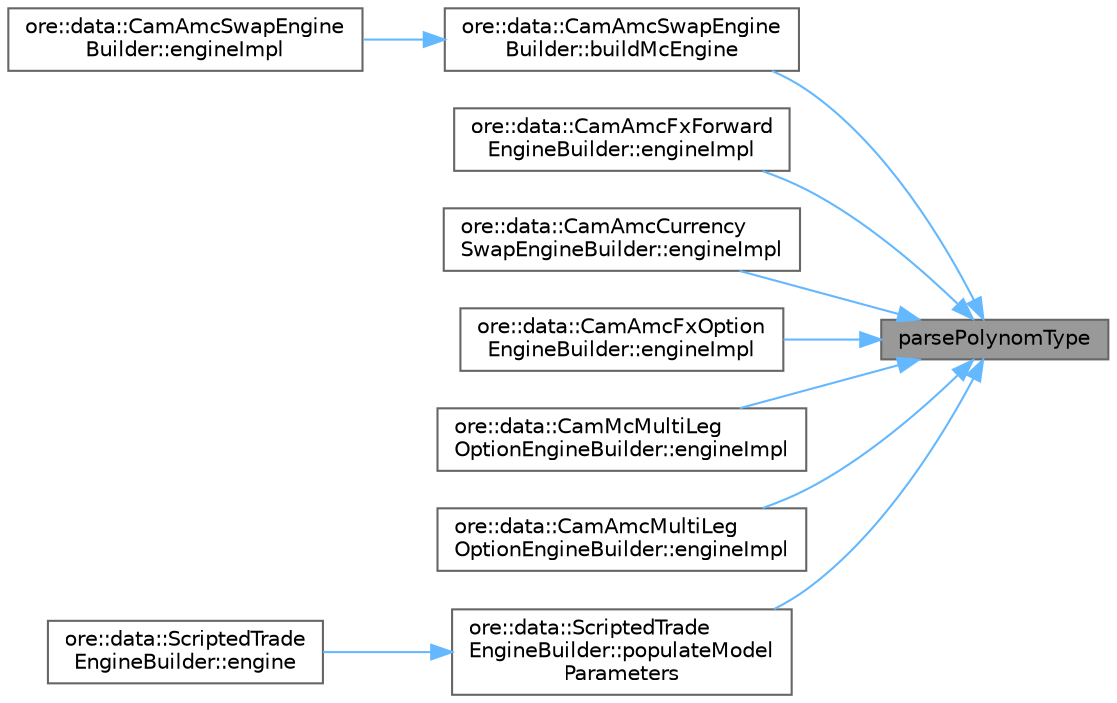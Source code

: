 digraph "parsePolynomType"
{
 // INTERACTIVE_SVG=YES
 // LATEX_PDF_SIZE
  bgcolor="transparent";
  edge [fontname=Helvetica,fontsize=10,labelfontname=Helvetica,labelfontsize=10];
  node [fontname=Helvetica,fontsize=10,shape=box,height=0.2,width=0.4];
  rankdir="RL";
  Node1 [label="parsePolynomType",height=0.2,width=0.4,color="gray40", fillcolor="grey60", style="filled", fontcolor="black",tooltip="Convert text to QuantLib::LsmBasisSystem::PolynomialType."];
  Node1 -> Node2 [dir="back",color="steelblue1",style="solid"];
  Node2 [label="ore::data::CamAmcSwapEngine\lBuilder::buildMcEngine",height=0.2,width=0.4,color="grey40", fillcolor="white", style="filled",URL="$classore_1_1data_1_1_cam_amc_swap_engine_builder.html#ad9a270ae4b2b4543aa16a93fb573b10d",tooltip=" "];
  Node2 -> Node3 [dir="back",color="steelblue1",style="solid"];
  Node3 [label="ore::data::CamAmcSwapEngine\lBuilder::engineImpl",height=0.2,width=0.4,color="grey40", fillcolor="white", style="filled",URL="$classore_1_1data_1_1_cam_amc_swap_engine_builder.html#a8e6b83934f07171e7504b49bf6817dd4",tooltip=" "];
  Node1 -> Node4 [dir="back",color="steelblue1",style="solid"];
  Node4 [label="ore::data::CamAmcFxForward\lEngineBuilder::engineImpl",height=0.2,width=0.4,color="grey40", fillcolor="white", style="filled",URL="$classore_1_1data_1_1_cam_amc_fx_forward_engine_builder.html#a4aacc1ca96b12024f4b3a5909e731342",tooltip=" "];
  Node1 -> Node5 [dir="back",color="steelblue1",style="solid"];
  Node5 [label="ore::data::CamAmcCurrency\lSwapEngineBuilder::engineImpl",height=0.2,width=0.4,color="grey40", fillcolor="white", style="filled",URL="$classore_1_1data_1_1_cam_amc_currency_swap_engine_builder.html#ad0dd02225afec3cc181e8bd3febe9f3a",tooltip=" "];
  Node1 -> Node6 [dir="back",color="steelblue1",style="solid"];
  Node6 [label="ore::data::CamAmcFxOption\lEngineBuilder::engineImpl",height=0.2,width=0.4,color="grey40", fillcolor="white", style="filled",URL="$classore_1_1data_1_1_cam_amc_fx_option_engine_builder.html#a301417510a25bd78fbbb9e34afdab56c",tooltip=" "];
  Node1 -> Node7 [dir="back",color="steelblue1",style="solid"];
  Node7 [label="ore::data::CamMcMultiLeg\lOptionEngineBuilder::engineImpl",height=0.2,width=0.4,color="grey40", fillcolor="white", style="filled",URL="$classore_1_1data_1_1_cam_mc_multi_leg_option_engine_builder.html#a9e0c22676d210fe5cbcca2b0c18c8353",tooltip=" "];
  Node1 -> Node8 [dir="back",color="steelblue1",style="solid"];
  Node8 [label="ore::data::CamAmcMultiLeg\lOptionEngineBuilder::engineImpl",height=0.2,width=0.4,color="grey40", fillcolor="white", style="filled",URL="$classore_1_1data_1_1_cam_amc_multi_leg_option_engine_builder.html#a9e0c22676d210fe5cbcca2b0c18c8353",tooltip=" "];
  Node1 -> Node9 [dir="back",color="steelblue1",style="solid"];
  Node9 [label="ore::data::ScriptedTrade\lEngineBuilder::populateModel\lParameters",height=0.2,width=0.4,color="grey40", fillcolor="white", style="filled",URL="$classore_1_1data_1_1_scripted_trade_engine_builder.html#a8b4b5abf07a6ac02881174d61875fd55",tooltip=" "];
  Node9 -> Node10 [dir="back",color="steelblue1",style="solid"];
  Node10 [label="ore::data::ScriptedTrade\lEngineBuilder::engine",height=0.2,width=0.4,color="grey40", fillcolor="white", style="filled",URL="$classore_1_1data_1_1_scripted_trade_engine_builder.html#afa7bc32050325672e45000b32d62ec0b",tooltip=" "];
}
